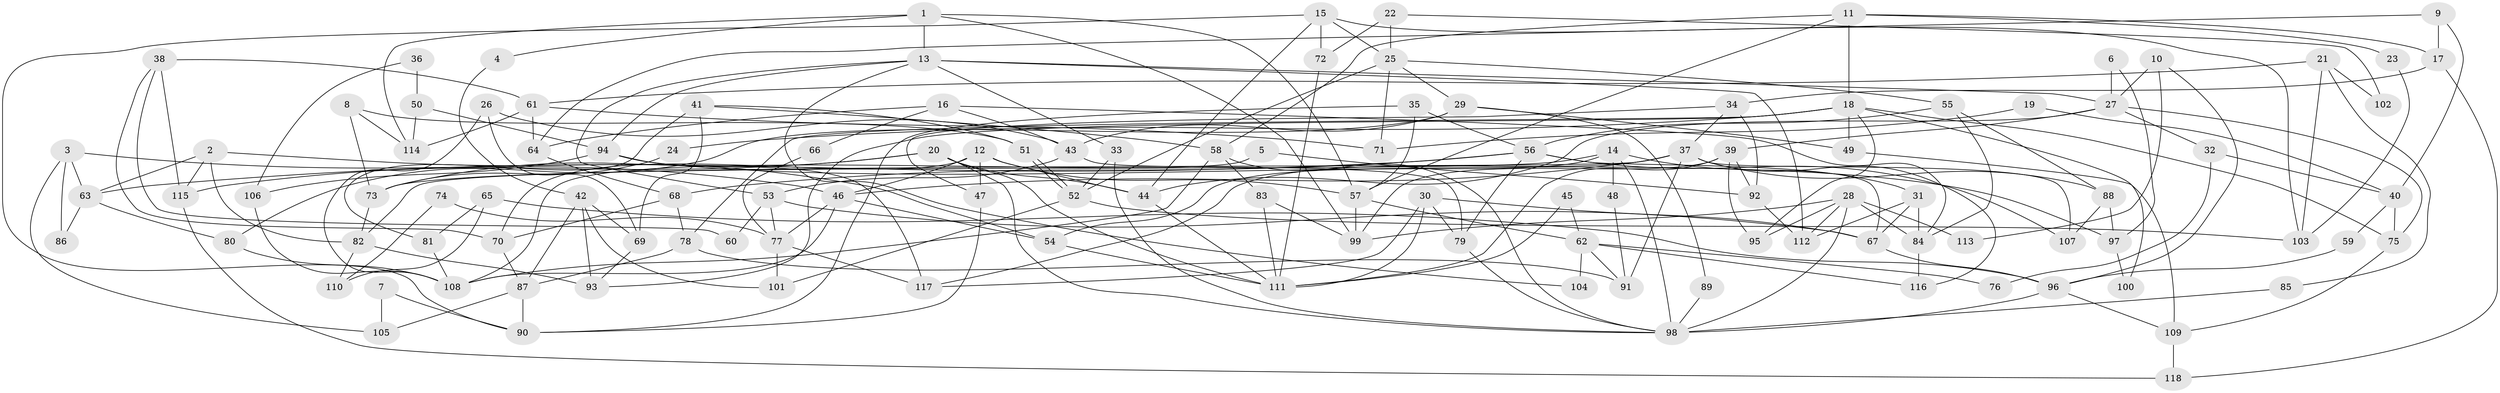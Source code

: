 // Generated by graph-tools (version 1.1) at 2025/11/02/27/25 16:11:21]
// undirected, 118 vertices, 236 edges
graph export_dot {
graph [start="1"]
  node [color=gray90,style=filled];
  1;
  2;
  3;
  4;
  5;
  6;
  7;
  8;
  9;
  10;
  11;
  12;
  13;
  14;
  15;
  16;
  17;
  18;
  19;
  20;
  21;
  22;
  23;
  24;
  25;
  26;
  27;
  28;
  29;
  30;
  31;
  32;
  33;
  34;
  35;
  36;
  37;
  38;
  39;
  40;
  41;
  42;
  43;
  44;
  45;
  46;
  47;
  48;
  49;
  50;
  51;
  52;
  53;
  54;
  55;
  56;
  57;
  58;
  59;
  60;
  61;
  62;
  63;
  64;
  65;
  66;
  67;
  68;
  69;
  70;
  71;
  72;
  73;
  74;
  75;
  76;
  77;
  78;
  79;
  80;
  81;
  82;
  83;
  84;
  85;
  86;
  87;
  88;
  89;
  90;
  91;
  92;
  93;
  94;
  95;
  96;
  97;
  98;
  99;
  100;
  101;
  102;
  103;
  104;
  105;
  106;
  107;
  108;
  109;
  110;
  111;
  112;
  113;
  114;
  115;
  116;
  117;
  118;
  1 -- 99;
  1 -- 13;
  1 -- 4;
  1 -- 57;
  1 -- 114;
  2 -- 82;
  2 -- 63;
  2 -- 54;
  2 -- 115;
  3 -- 63;
  3 -- 46;
  3 -- 86;
  3 -- 105;
  4 -- 42;
  5 -- 92;
  5 -- 108;
  6 -- 97;
  6 -- 27;
  7 -- 105;
  7 -- 90;
  8 -- 73;
  8 -- 51;
  8 -- 114;
  9 -- 64;
  9 -- 17;
  9 -- 40;
  10 -- 96;
  10 -- 27;
  10 -- 113;
  11 -- 18;
  11 -- 58;
  11 -- 17;
  11 -- 23;
  11 -- 57;
  12 -- 57;
  12 -- 47;
  12 -- 44;
  12 -- 46;
  12 -- 70;
  13 -- 33;
  13 -- 53;
  13 -- 27;
  13 -- 94;
  13 -- 104;
  13 -- 112;
  14 -- 31;
  14 -- 54;
  14 -- 48;
  14 -- 73;
  14 -- 98;
  15 -- 90;
  15 -- 44;
  15 -- 25;
  15 -- 72;
  15 -- 103;
  16 -- 43;
  16 -- 84;
  16 -- 64;
  16 -- 66;
  17 -- 34;
  17 -- 118;
  18 -- 95;
  18 -- 78;
  18 -- 24;
  18 -- 49;
  18 -- 75;
  18 -- 93;
  18 -- 100;
  19 -- 40;
  19 -- 71;
  20 -- 98;
  20 -- 111;
  20 -- 44;
  20 -- 73;
  20 -- 115;
  21 -- 61;
  21 -- 103;
  21 -- 85;
  21 -- 102;
  22 -- 25;
  22 -- 72;
  22 -- 102;
  23 -- 103;
  24 -- 73;
  25 -- 55;
  25 -- 29;
  25 -- 52;
  25 -- 71;
  26 -- 43;
  26 -- 108;
  26 -- 69;
  27 -- 44;
  27 -- 32;
  27 -- 39;
  27 -- 75;
  28 -- 99;
  28 -- 84;
  28 -- 95;
  28 -- 98;
  28 -- 112;
  28 -- 113;
  29 -- 49;
  29 -- 43;
  29 -- 80;
  29 -- 89;
  30 -- 79;
  30 -- 111;
  30 -- 67;
  30 -- 117;
  31 -- 67;
  31 -- 112;
  31 -- 84;
  32 -- 40;
  32 -- 76;
  33 -- 98;
  33 -- 52;
  34 -- 37;
  34 -- 92;
  34 -- 47;
  35 -- 56;
  35 -- 57;
  35 -- 90;
  36 -- 106;
  36 -- 50;
  37 -- 82;
  37 -- 117;
  37 -- 46;
  37 -- 88;
  37 -- 91;
  37 -- 107;
  37 -- 116;
  38 -- 61;
  38 -- 115;
  38 -- 60;
  38 -- 70;
  39 -- 111;
  39 -- 92;
  39 -- 95;
  39 -- 99;
  40 -- 75;
  40 -- 59;
  41 -- 58;
  41 -- 69;
  41 -- 51;
  41 -- 81;
  42 -- 69;
  42 -- 101;
  42 -- 87;
  42 -- 93;
  43 -- 79;
  43 -- 53;
  44 -- 111;
  45 -- 111;
  45 -- 62;
  46 -- 54;
  46 -- 77;
  46 -- 108;
  47 -- 90;
  48 -- 91;
  49 -- 109;
  50 -- 94;
  50 -- 114;
  51 -- 52;
  51 -- 52;
  52 -- 101;
  52 -- 103;
  53 -- 67;
  53 -- 60;
  53 -- 77;
  54 -- 111;
  55 -- 56;
  55 -- 84;
  55 -- 88;
  56 -- 67;
  56 -- 107;
  56 -- 63;
  56 -- 68;
  56 -- 79;
  57 -- 62;
  57 -- 99;
  58 -- 83;
  58 -- 98;
  58 -- 108;
  59 -- 96;
  61 -- 114;
  61 -- 64;
  61 -- 71;
  62 -- 91;
  62 -- 76;
  62 -- 104;
  62 -- 116;
  63 -- 80;
  63 -- 86;
  64 -- 68;
  65 -- 96;
  65 -- 81;
  65 -- 110;
  66 -- 77;
  67 -- 96;
  68 -- 70;
  68 -- 78;
  69 -- 93;
  70 -- 87;
  72 -- 111;
  73 -- 82;
  74 -- 77;
  74 -- 110;
  75 -- 109;
  77 -- 101;
  77 -- 117;
  78 -- 87;
  78 -- 91;
  79 -- 98;
  80 -- 108;
  81 -- 108;
  82 -- 93;
  82 -- 110;
  83 -- 99;
  83 -- 111;
  84 -- 116;
  85 -- 98;
  87 -- 90;
  87 -- 105;
  88 -- 97;
  88 -- 107;
  89 -- 98;
  92 -- 112;
  94 -- 117;
  94 -- 97;
  94 -- 106;
  96 -- 109;
  96 -- 98;
  97 -- 100;
  106 -- 108;
  109 -- 118;
  115 -- 118;
}

